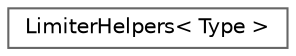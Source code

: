 digraph "Graphical Class Hierarchy"
{
 // LATEX_PDF_SIZE
  bgcolor="transparent";
  edge [fontname=Helvetica,fontsize=10,labelfontname=Helvetica,labelfontsize=10];
  node [fontname=Helvetica,fontsize=10,shape=box,height=0.2,width=0.4];
  rankdir="LR";
  Node0 [id="Node000000",label="LimiterHelpers\< Type \>",height=0.2,width=0.4,color="grey40", fillcolor="white", style="filled",URL="$structLimiterHelpers.html",tooltip="Common small functions used by limiters."];
}
